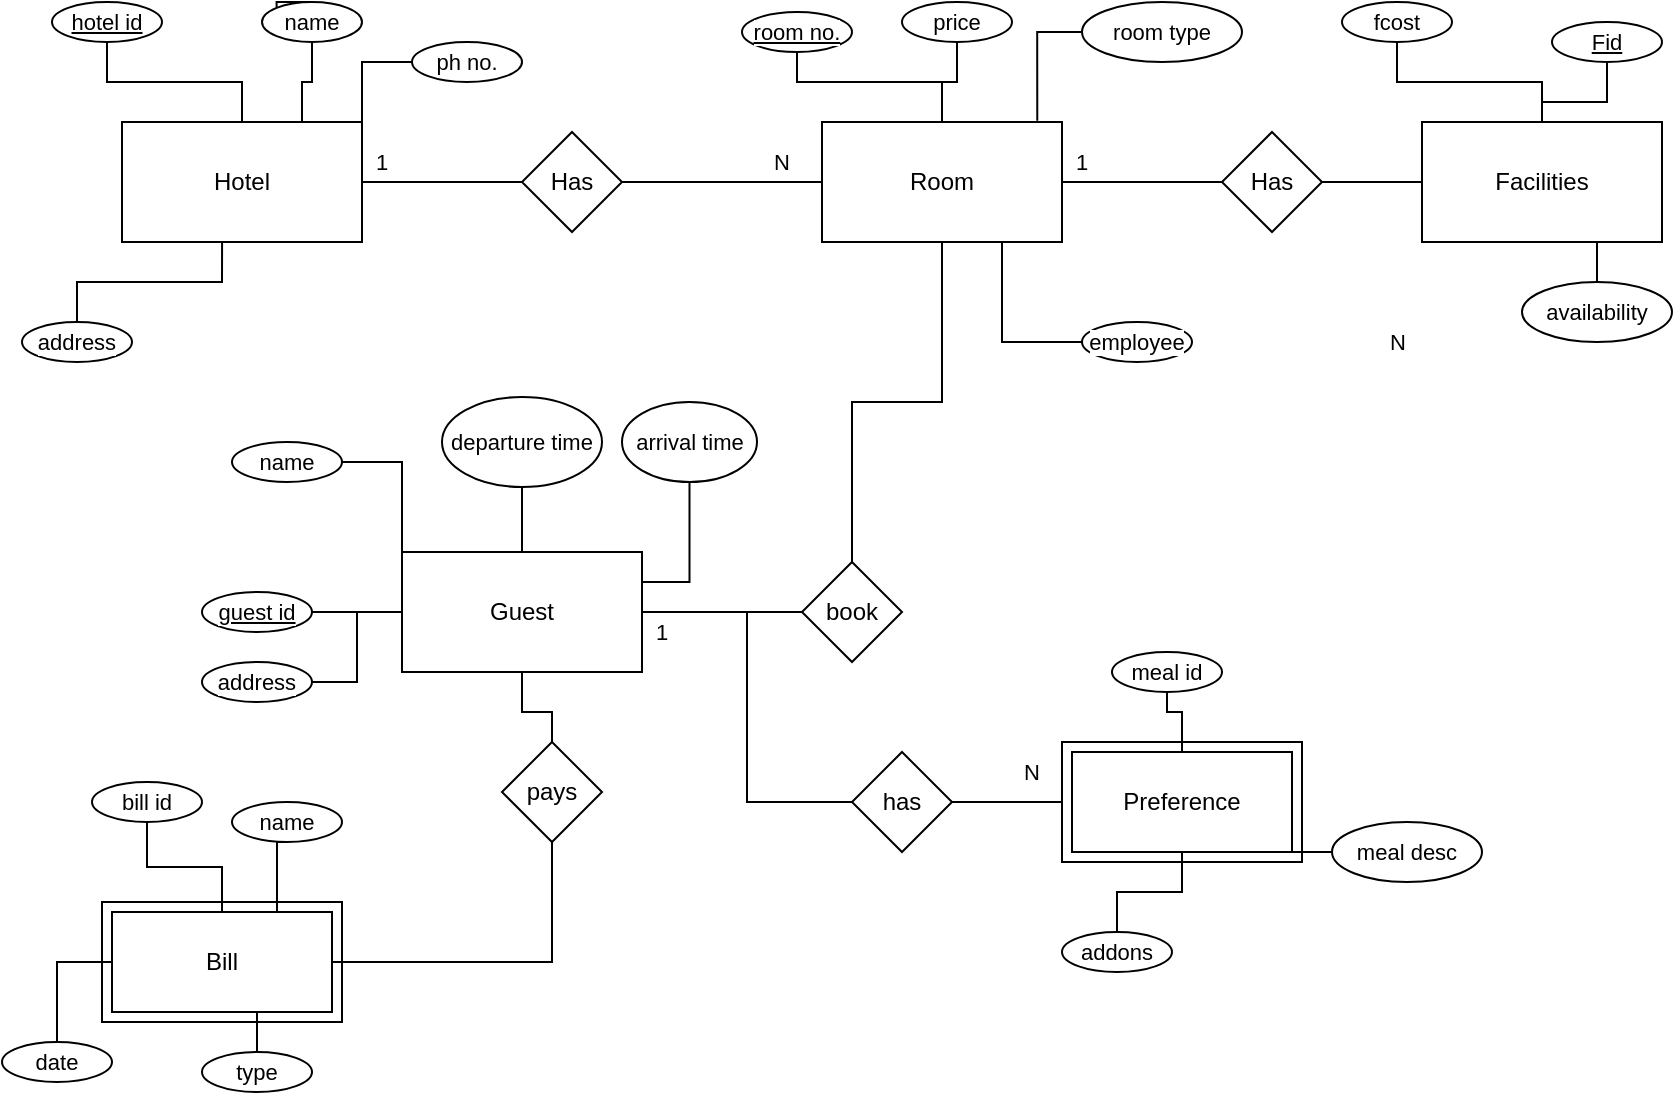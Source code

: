 <mxfile version="23.1.6" type="github">
  <diagram id="R2lEEEUBdFMjLlhIrx00" name="Page-1">
    <mxGraphModel dx="1173" dy="624" grid="1" gridSize="10" guides="1" tooltips="1" connect="1" arrows="1" fold="1" page="1" pageScale="1" pageWidth="850" pageHeight="1100" math="0" shadow="0" extFonts="Permanent Marker^https://fonts.googleapis.com/css?family=Permanent+Marker">
      <root>
        <mxCell id="0" />
        <mxCell id="1" parent="0" />
        <mxCell id="X7LjUGPbY0fBhvlBGE30-14" value="" style="edgeStyle=orthogonalEdgeStyle;rounded=0;orthogonalLoop=1;jettySize=auto;html=1;endArrow=none;endFill=0;" edge="1" parent="1" source="X7LjUGPbY0fBhvlBGE30-1" target="X7LjUGPbY0fBhvlBGE30-9">
          <mxGeometry relative="1" as="geometry" />
        </mxCell>
        <mxCell id="X7LjUGPbY0fBhvlBGE30-1" value="Hotel" style="rounded=0;whiteSpace=wrap;html=1;" vertex="1" parent="1">
          <mxGeometry x="60" y="70" width="120" height="60" as="geometry" />
        </mxCell>
        <mxCell id="X7LjUGPbY0fBhvlBGE30-16" value="" style="edgeStyle=orthogonalEdgeStyle;rounded=0;orthogonalLoop=1;jettySize=auto;html=1;endArrow=none;endFill=0;" edge="1" parent="1" source="X7LjUGPbY0fBhvlBGE30-2" target="X7LjUGPbY0fBhvlBGE30-12">
          <mxGeometry relative="1" as="geometry" />
        </mxCell>
        <mxCell id="X7LjUGPbY0fBhvlBGE30-22" value="" style="edgeStyle=orthogonalEdgeStyle;rounded=0;orthogonalLoop=1;jettySize=auto;html=1;endArrow=none;endFill=0;" edge="1" parent="1" source="X7LjUGPbY0fBhvlBGE30-2" target="X7LjUGPbY0fBhvlBGE30-10">
          <mxGeometry relative="1" as="geometry" />
        </mxCell>
        <mxCell id="X7LjUGPbY0fBhvlBGE30-113" style="edgeStyle=orthogonalEdgeStyle;rounded=0;orthogonalLoop=1;jettySize=auto;html=1;entryX=0.5;entryY=1;entryDx=0;entryDy=0;strokeColor=default;align=center;verticalAlign=middle;fontFamily=Helvetica;fontSize=11;fontColor=default;labelBackgroundColor=default;endArrow=none;endFill=0;" edge="1" parent="1" source="X7LjUGPbY0fBhvlBGE30-2" target="X7LjUGPbY0fBhvlBGE30-41">
          <mxGeometry relative="1" as="geometry" />
        </mxCell>
        <mxCell id="X7LjUGPbY0fBhvlBGE30-2" value="Room" style="rounded=0;whiteSpace=wrap;html=1;" vertex="1" parent="1">
          <mxGeometry x="410" y="70" width="120" height="60" as="geometry" />
        </mxCell>
        <mxCell id="X7LjUGPbY0fBhvlBGE30-3" value="Facilities" style="rounded=0;whiteSpace=wrap;html=1;" vertex="1" parent="1">
          <mxGeometry x="710" y="70" width="120" height="60" as="geometry" />
        </mxCell>
        <mxCell id="X7LjUGPbY0fBhvlBGE30-28" style="edgeStyle=orthogonalEdgeStyle;rounded=0;orthogonalLoop=1;jettySize=auto;html=1;entryX=0;entryY=0.5;entryDx=0;entryDy=0;strokeColor=default;align=center;verticalAlign=middle;fontFamily=Helvetica;fontSize=11;fontColor=default;labelBackgroundColor=default;endArrow=none;endFill=0;" edge="1" parent="1" source="X7LjUGPbY0fBhvlBGE30-4" target="X7LjUGPbY0fBhvlBGE30-13">
          <mxGeometry relative="1" as="geometry" />
        </mxCell>
        <mxCell id="X7LjUGPbY0fBhvlBGE30-33" style="edgeStyle=orthogonalEdgeStyle;rounded=0;orthogonalLoop=1;jettySize=auto;html=1;entryX=0.5;entryY=0;entryDx=0;entryDy=0;strokeColor=default;align=center;verticalAlign=middle;fontFamily=Helvetica;fontSize=11;fontColor=default;labelBackgroundColor=default;endArrow=none;endFill=0;" edge="1" parent="1" source="X7LjUGPbY0fBhvlBGE30-4" target="X7LjUGPbY0fBhvlBGE30-30">
          <mxGeometry relative="1" as="geometry" />
        </mxCell>
        <mxCell id="X7LjUGPbY0fBhvlBGE30-95" style="edgeStyle=orthogonalEdgeStyle;rounded=0;orthogonalLoop=1;jettySize=auto;html=1;entryX=0.5;entryY=1;entryDx=0;entryDy=0;strokeColor=default;align=center;verticalAlign=middle;fontFamily=Helvetica;fontSize=11;fontColor=default;labelBackgroundColor=default;endArrow=none;endFill=0;" edge="1" parent="1" source="X7LjUGPbY0fBhvlBGE30-4" target="X7LjUGPbY0fBhvlBGE30-53">
          <mxGeometry relative="1" as="geometry" />
        </mxCell>
        <mxCell id="X7LjUGPbY0fBhvlBGE30-4" value="Guest" style="rounded=0;whiteSpace=wrap;html=1;" vertex="1" parent="1">
          <mxGeometry x="200" y="285" width="120" height="60" as="geometry" />
        </mxCell>
        <mxCell id="X7LjUGPbY0fBhvlBGE30-5" value="" style="rounded=0;whiteSpace=wrap;html=1;" vertex="1" parent="1">
          <mxGeometry x="50" y="460" width="120" height="60" as="geometry" />
        </mxCell>
        <mxCell id="X7LjUGPbY0fBhvlBGE30-7" value="" style="rounded=0;whiteSpace=wrap;html=1;" vertex="1" parent="1">
          <mxGeometry x="530" y="380" width="120" height="60" as="geometry" />
        </mxCell>
        <mxCell id="X7LjUGPbY0fBhvlBGE30-15" value="" style="edgeStyle=orthogonalEdgeStyle;rounded=0;orthogonalLoop=1;jettySize=auto;html=1;strokeColor=default;endArrow=none;endFill=0;" edge="1" parent="1" source="X7LjUGPbY0fBhvlBGE30-9" target="X7LjUGPbY0fBhvlBGE30-2">
          <mxGeometry relative="1" as="geometry" />
        </mxCell>
        <mxCell id="X7LjUGPbY0fBhvlBGE30-9" value="Has" style="rhombus;whiteSpace=wrap;html=1;" vertex="1" parent="1">
          <mxGeometry x="260" y="75" width="50" height="50" as="geometry" />
        </mxCell>
        <mxCell id="X7LjUGPbY0fBhvlBGE30-121" style="edgeStyle=orthogonalEdgeStyle;rounded=0;orthogonalLoop=1;jettySize=auto;html=1;strokeColor=default;align=center;verticalAlign=middle;fontFamily=Helvetica;fontSize=11;fontColor=default;labelBackgroundColor=default;endArrow=none;endFill=0;" edge="1" parent="1" source="X7LjUGPbY0fBhvlBGE30-10" target="X7LjUGPbY0fBhvlBGE30-3">
          <mxGeometry relative="1" as="geometry" />
        </mxCell>
        <mxCell id="X7LjUGPbY0fBhvlBGE30-10" value="Has" style="rhombus;whiteSpace=wrap;html=1;" vertex="1" parent="1">
          <mxGeometry x="610" y="75" width="50" height="50" as="geometry" />
        </mxCell>
        <mxCell id="X7LjUGPbY0fBhvlBGE30-26" value="" style="edgeStyle=orthogonalEdgeStyle;rounded=0;orthogonalLoop=1;jettySize=auto;html=1;strokeColor=default;align=center;verticalAlign=middle;fontFamily=Helvetica;fontSize=11;fontColor=default;labelBackgroundColor=default;endArrow=none;endFill=0;" edge="1" parent="1" source="X7LjUGPbY0fBhvlBGE30-12" target="X7LjUGPbY0fBhvlBGE30-4">
          <mxGeometry relative="1" as="geometry" />
        </mxCell>
        <mxCell id="X7LjUGPbY0fBhvlBGE30-12" value="book" style="rhombus;whiteSpace=wrap;html=1;" vertex="1" parent="1">
          <mxGeometry x="400" y="290" width="50" height="50" as="geometry" />
        </mxCell>
        <mxCell id="X7LjUGPbY0fBhvlBGE30-29" style="edgeStyle=orthogonalEdgeStyle;rounded=0;orthogonalLoop=1;jettySize=auto;html=1;exitX=1;exitY=0.5;exitDx=0;exitDy=0;entryX=0;entryY=0.5;entryDx=0;entryDy=0;strokeColor=default;align=center;verticalAlign=middle;fontFamily=Helvetica;fontSize=11;fontColor=default;labelBackgroundColor=default;endArrow=none;endFill=0;" edge="1" parent="1" source="X7LjUGPbY0fBhvlBGE30-13" target="X7LjUGPbY0fBhvlBGE30-7">
          <mxGeometry relative="1" as="geometry" />
        </mxCell>
        <mxCell id="X7LjUGPbY0fBhvlBGE30-13" value="has" style="rhombus;whiteSpace=wrap;html=1;" vertex="1" parent="1">
          <mxGeometry x="425" y="385" width="50" height="50" as="geometry" />
        </mxCell>
        <mxCell id="X7LjUGPbY0fBhvlBGE30-104" style="edgeStyle=orthogonalEdgeStyle;rounded=0;orthogonalLoop=1;jettySize=auto;html=1;entryX=0.5;entryY=1;entryDx=0;entryDy=0;strokeColor=default;align=center;verticalAlign=middle;fontFamily=Helvetica;fontSize=11;fontColor=default;labelBackgroundColor=default;endArrow=none;endFill=0;" edge="1" parent="1" source="X7LjUGPbY0fBhvlBGE30-19" target="X7LjUGPbY0fBhvlBGE30-30">
          <mxGeometry relative="1" as="geometry" />
        </mxCell>
        <mxCell id="X7LjUGPbY0fBhvlBGE30-19" value="Bill" style="rounded=0;whiteSpace=wrap;html=1;" vertex="1" parent="1">
          <mxGeometry x="55" y="465" width="110" height="50" as="geometry" />
        </mxCell>
        <mxCell id="X7LjUGPbY0fBhvlBGE30-90" style="edgeStyle=orthogonalEdgeStyle;rounded=0;orthogonalLoop=1;jettySize=auto;html=1;entryX=0.5;entryY=1;entryDx=0;entryDy=0;strokeColor=default;align=center;verticalAlign=middle;fontFamily=Helvetica;fontSize=11;fontColor=default;labelBackgroundColor=default;endArrow=none;endFill=0;" edge="1" parent="1" source="X7LjUGPbY0fBhvlBGE30-20" target="X7LjUGPbY0fBhvlBGE30-64">
          <mxGeometry relative="1" as="geometry" />
        </mxCell>
        <mxCell id="X7LjUGPbY0fBhvlBGE30-20" value="Preference" style="rounded=0;whiteSpace=wrap;html=1;" vertex="1" parent="1">
          <mxGeometry x="535" y="385" width="110" height="50" as="geometry" />
        </mxCell>
        <mxCell id="X7LjUGPbY0fBhvlBGE30-30" value="pays" style="rhombus;whiteSpace=wrap;html=1;" vertex="1" parent="1">
          <mxGeometry x="250" y="380" width="50" height="50" as="geometry" />
        </mxCell>
        <mxCell id="X7LjUGPbY0fBhvlBGE30-71" style="edgeStyle=orthogonalEdgeStyle;rounded=0;orthogonalLoop=1;jettySize=auto;html=1;exitX=0.5;exitY=1;exitDx=0;exitDy=0;strokeColor=default;align=center;verticalAlign=middle;fontFamily=Helvetica;fontSize=11;fontColor=default;labelBackgroundColor=default;endArrow=none;endFill=0;" edge="1" parent="1" source="X7LjUGPbY0fBhvlBGE30-36" target="X7LjUGPbY0fBhvlBGE30-1">
          <mxGeometry relative="1" as="geometry" />
        </mxCell>
        <mxCell id="X7LjUGPbY0fBhvlBGE30-36" value="&lt;u&gt;hotel id&lt;/u&gt;" style="ellipse;whiteSpace=wrap;html=1;fontFamily=Helvetica;fontSize=11;fontColor=default;labelBackgroundColor=default;" vertex="1" parent="1">
          <mxGeometry x="25" y="10" width="55" height="20" as="geometry" />
        </mxCell>
        <mxCell id="X7LjUGPbY0fBhvlBGE30-72" style="edgeStyle=orthogonalEdgeStyle;rounded=0;orthogonalLoop=1;jettySize=auto;html=1;entryX=0.75;entryY=0;entryDx=0;entryDy=0;strokeColor=default;align=center;verticalAlign=middle;fontFamily=Helvetica;fontSize=11;fontColor=default;labelBackgroundColor=default;endArrow=none;endFill=0;" edge="1" parent="1" source="X7LjUGPbY0fBhvlBGE30-38" target="X7LjUGPbY0fBhvlBGE30-1">
          <mxGeometry relative="1" as="geometry" />
        </mxCell>
        <mxCell id="X7LjUGPbY0fBhvlBGE30-38" value="name" style="ellipse;whiteSpace=wrap;html=1;fontFamily=Helvetica;fontSize=11;fontColor=default;labelBackgroundColor=default;" vertex="1" parent="1">
          <mxGeometry x="130" y="10" width="50" height="20" as="geometry" />
        </mxCell>
        <mxCell id="X7LjUGPbY0fBhvlBGE30-73" style="edgeStyle=orthogonalEdgeStyle;rounded=0;orthogonalLoop=1;jettySize=auto;html=1;entryX=1;entryY=0;entryDx=0;entryDy=0;strokeColor=default;align=center;verticalAlign=middle;fontFamily=Helvetica;fontSize=11;fontColor=default;labelBackgroundColor=default;endArrow=none;endFill=0;" edge="1" parent="1" source="X7LjUGPbY0fBhvlBGE30-39" target="X7LjUGPbY0fBhvlBGE30-1">
          <mxGeometry relative="1" as="geometry" />
        </mxCell>
        <mxCell id="X7LjUGPbY0fBhvlBGE30-39" value="ph no." style="ellipse;whiteSpace=wrap;html=1;fontFamily=Helvetica;fontSize=11;fontColor=default;labelBackgroundColor=default;" vertex="1" parent="1">
          <mxGeometry x="205" y="30" width="55" height="20" as="geometry" />
        </mxCell>
        <mxCell id="X7LjUGPbY0fBhvlBGE30-40" value="address" style="ellipse;whiteSpace=wrap;html=1;fontFamily=Helvetica;fontSize=11;fontColor=default;labelBackgroundColor=default;" vertex="1" parent="1">
          <mxGeometry x="10" y="170" width="55" height="20" as="geometry" />
        </mxCell>
        <mxCell id="X7LjUGPbY0fBhvlBGE30-41" value="&lt;u&gt;room no.&lt;/u&gt;" style="ellipse;whiteSpace=wrap;html=1;fontFamily=Helvetica;fontSize=11;fontColor=default;labelBackgroundColor=default;" vertex="1" parent="1">
          <mxGeometry x="370" y="15" width="55" height="20" as="geometry" />
        </mxCell>
        <mxCell id="X7LjUGPbY0fBhvlBGE30-78" style="edgeStyle=orthogonalEdgeStyle;rounded=0;orthogonalLoop=1;jettySize=auto;html=1;strokeColor=default;align=center;verticalAlign=middle;fontFamily=Helvetica;fontSize=11;fontColor=default;labelBackgroundColor=default;endArrow=none;endFill=0;" edge="1" parent="1" source="X7LjUGPbY0fBhvlBGE30-42" target="X7LjUGPbY0fBhvlBGE30-2">
          <mxGeometry relative="1" as="geometry" />
        </mxCell>
        <mxCell id="X7LjUGPbY0fBhvlBGE30-42" value="price" style="ellipse;whiteSpace=wrap;html=1;fontFamily=Helvetica;fontSize=11;fontColor=default;labelBackgroundColor=default;" vertex="1" parent="1">
          <mxGeometry x="450" y="10" width="55" height="20" as="geometry" />
        </mxCell>
        <mxCell id="X7LjUGPbY0fBhvlBGE30-43" value="room type" style="ellipse;whiteSpace=wrap;html=1;fontFamily=Helvetica;fontSize=11;fontColor=default;labelBackgroundColor=default;" vertex="1" parent="1">
          <mxGeometry x="540" y="10" width="80" height="30" as="geometry" />
        </mxCell>
        <mxCell id="X7LjUGPbY0fBhvlBGE30-81" style="edgeStyle=orthogonalEdgeStyle;rounded=0;orthogonalLoop=1;jettySize=auto;html=1;strokeColor=default;align=center;verticalAlign=middle;fontFamily=Helvetica;fontSize=11;fontColor=default;labelBackgroundColor=default;endArrow=none;endFill=0;" edge="1" parent="1" source="X7LjUGPbY0fBhvlBGE30-44" target="X7LjUGPbY0fBhvlBGE30-3">
          <mxGeometry relative="1" as="geometry" />
        </mxCell>
        <mxCell id="X7LjUGPbY0fBhvlBGE30-44" value="fcost" style="ellipse;whiteSpace=wrap;html=1;fontFamily=Helvetica;fontSize=11;fontColor=default;labelBackgroundColor=default;" vertex="1" parent="1">
          <mxGeometry x="670" y="10" width="55" height="20" as="geometry" />
        </mxCell>
        <mxCell id="X7LjUGPbY0fBhvlBGE30-82" style="edgeStyle=orthogonalEdgeStyle;rounded=0;orthogonalLoop=1;jettySize=auto;html=1;strokeColor=default;align=center;verticalAlign=middle;fontFamily=Helvetica;fontSize=11;fontColor=default;labelBackgroundColor=default;endArrow=none;endFill=0;" edge="1" parent="1" source="X7LjUGPbY0fBhvlBGE30-45" target="X7LjUGPbY0fBhvlBGE30-3">
          <mxGeometry relative="1" as="geometry" />
        </mxCell>
        <mxCell id="X7LjUGPbY0fBhvlBGE30-45" value="&lt;u&gt;Fid&lt;/u&gt;" style="ellipse;whiteSpace=wrap;html=1;fontFamily=Helvetica;fontSize=11;fontColor=default;labelBackgroundColor=default;" vertex="1" parent="1">
          <mxGeometry x="775" y="20" width="55" height="20" as="geometry" />
        </mxCell>
        <mxCell id="X7LjUGPbY0fBhvlBGE30-83" style="edgeStyle=orthogonalEdgeStyle;rounded=0;orthogonalLoop=1;jettySize=auto;html=1;strokeColor=default;align=center;verticalAlign=middle;fontFamily=Helvetica;fontSize=11;fontColor=default;labelBackgroundColor=default;endArrow=none;endFill=0;" edge="1" parent="1" source="X7LjUGPbY0fBhvlBGE30-46" target="X7LjUGPbY0fBhvlBGE30-3">
          <mxGeometry relative="1" as="geometry" />
        </mxCell>
        <mxCell id="X7LjUGPbY0fBhvlBGE30-46" value="availability" style="ellipse;whiteSpace=wrap;html=1;fontFamily=Helvetica;fontSize=11;fontColor=default;labelBackgroundColor=default;" vertex="1" parent="1">
          <mxGeometry x="760" y="150" width="75" height="30" as="geometry" />
        </mxCell>
        <mxCell id="X7LjUGPbY0fBhvlBGE30-97" style="edgeStyle=orthogonalEdgeStyle;rounded=0;orthogonalLoop=1;jettySize=auto;html=1;entryX=0;entryY=0;entryDx=0;entryDy=0;strokeColor=default;align=center;verticalAlign=middle;fontFamily=Helvetica;fontSize=11;fontColor=default;labelBackgroundColor=default;endArrow=none;endFill=0;" edge="1" parent="1" source="X7LjUGPbY0fBhvlBGE30-51" target="X7LjUGPbY0fBhvlBGE30-4">
          <mxGeometry relative="1" as="geometry" />
        </mxCell>
        <mxCell id="X7LjUGPbY0fBhvlBGE30-51" value="name" style="ellipse;whiteSpace=wrap;html=1;fontFamily=Helvetica;fontSize=11;fontColor=default;labelBackgroundColor=default;" vertex="1" parent="1">
          <mxGeometry x="115" y="230" width="55" height="20" as="geometry" />
        </mxCell>
        <mxCell id="X7LjUGPbY0fBhvlBGE30-98" style="edgeStyle=orthogonalEdgeStyle;rounded=0;orthogonalLoop=1;jettySize=auto;html=1;strokeColor=default;align=center;verticalAlign=middle;fontFamily=Helvetica;fontSize=11;fontColor=default;labelBackgroundColor=default;endArrow=none;endFill=0;" edge="1" parent="1" source="X7LjUGPbY0fBhvlBGE30-52" target="X7LjUGPbY0fBhvlBGE30-4">
          <mxGeometry relative="1" as="geometry" />
        </mxCell>
        <mxCell id="X7LjUGPbY0fBhvlBGE30-52" value="&lt;u&gt;guest id&lt;/u&gt;" style="ellipse;whiteSpace=wrap;html=1;fontFamily=Helvetica;fontSize=11;fontColor=default;labelBackgroundColor=default;" vertex="1" parent="1">
          <mxGeometry x="100" y="305" width="55" height="20" as="geometry" />
        </mxCell>
        <mxCell id="X7LjUGPbY0fBhvlBGE30-53" value="departure time" style="ellipse;whiteSpace=wrap;html=1;fontFamily=Helvetica;fontSize=11;fontColor=default;labelBackgroundColor=default;" vertex="1" parent="1">
          <mxGeometry x="220" y="207.5" width="80" height="45" as="geometry" />
        </mxCell>
        <mxCell id="X7LjUGPbY0fBhvlBGE30-94" style="edgeStyle=orthogonalEdgeStyle;rounded=0;orthogonalLoop=1;jettySize=auto;html=1;entryX=1;entryY=0.25;entryDx=0;entryDy=0;strokeColor=default;align=center;verticalAlign=middle;fontFamily=Helvetica;fontSize=11;fontColor=default;labelBackgroundColor=default;endArrow=none;endFill=0;" edge="1" parent="1" source="X7LjUGPbY0fBhvlBGE30-54" target="X7LjUGPbY0fBhvlBGE30-4">
          <mxGeometry relative="1" as="geometry" />
        </mxCell>
        <mxCell id="X7LjUGPbY0fBhvlBGE30-54" value="arrival time" style="ellipse;whiteSpace=wrap;html=1;fontFamily=Helvetica;fontSize=11;fontColor=default;labelBackgroundColor=default;" vertex="1" parent="1">
          <mxGeometry x="310" y="210" width="67.5" height="40" as="geometry" />
        </mxCell>
        <mxCell id="X7LjUGPbY0fBhvlBGE30-99" style="edgeStyle=orthogonalEdgeStyle;rounded=0;orthogonalLoop=1;jettySize=auto;html=1;strokeColor=default;align=center;verticalAlign=middle;fontFamily=Helvetica;fontSize=11;fontColor=default;labelBackgroundColor=default;endArrow=none;endFill=0;" edge="1" parent="1" source="X7LjUGPbY0fBhvlBGE30-55" target="X7LjUGPbY0fBhvlBGE30-4">
          <mxGeometry relative="1" as="geometry" />
        </mxCell>
        <mxCell id="X7LjUGPbY0fBhvlBGE30-55" value="address" style="ellipse;whiteSpace=wrap;html=1;fontFamily=Helvetica;fontSize=11;fontColor=default;labelBackgroundColor=default;" vertex="1" parent="1">
          <mxGeometry x="100" y="340" width="55" height="20" as="geometry" />
        </mxCell>
        <mxCell id="X7LjUGPbY0fBhvlBGE30-89" style="edgeStyle=orthogonalEdgeStyle;rounded=0;orthogonalLoop=1;jettySize=auto;html=1;entryX=1;entryY=0.5;entryDx=0;entryDy=0;strokeColor=default;align=center;verticalAlign=middle;fontFamily=Helvetica;fontSize=11;fontColor=default;labelBackgroundColor=default;endArrow=none;endFill=0;" edge="1" parent="1" source="X7LjUGPbY0fBhvlBGE30-61" target="X7LjUGPbY0fBhvlBGE30-20">
          <mxGeometry relative="1" as="geometry" />
        </mxCell>
        <mxCell id="X7LjUGPbY0fBhvlBGE30-61" value="meal desc" style="ellipse;whiteSpace=wrap;html=1;fontFamily=Helvetica;fontSize=11;fontColor=default;labelBackgroundColor=default;" vertex="1" parent="1">
          <mxGeometry x="665" y="420" width="75" height="30" as="geometry" />
        </mxCell>
        <mxCell id="X7LjUGPbY0fBhvlBGE30-92" style="edgeStyle=orthogonalEdgeStyle;rounded=0;orthogonalLoop=1;jettySize=auto;html=1;entryX=0.5;entryY=1;entryDx=0;entryDy=0;strokeColor=default;align=center;verticalAlign=middle;fontFamily=Helvetica;fontSize=11;fontColor=default;labelBackgroundColor=default;endArrow=none;endFill=0;" edge="1" parent="1" source="X7LjUGPbY0fBhvlBGE30-63" target="X7LjUGPbY0fBhvlBGE30-20">
          <mxGeometry relative="1" as="geometry" />
        </mxCell>
        <mxCell id="X7LjUGPbY0fBhvlBGE30-63" value="addons" style="ellipse;whiteSpace=wrap;html=1;fontFamily=Helvetica;fontSize=11;fontColor=default;labelBackgroundColor=default;" vertex="1" parent="1">
          <mxGeometry x="530" y="475" width="55" height="20" as="geometry" />
        </mxCell>
        <mxCell id="X7LjUGPbY0fBhvlBGE30-64" value="meal id" style="ellipse;whiteSpace=wrap;html=1;fontFamily=Helvetica;fontSize=11;fontColor=default;labelBackgroundColor=default;" vertex="1" parent="1">
          <mxGeometry x="555" y="335" width="55" height="20" as="geometry" />
        </mxCell>
        <mxCell id="X7LjUGPbY0fBhvlBGE30-105" style="edgeStyle=orthogonalEdgeStyle;rounded=0;orthogonalLoop=1;jettySize=auto;html=1;exitX=0.5;exitY=1;exitDx=0;exitDy=0;entryX=0.75;entryY=0;entryDx=0;entryDy=0;strokeColor=default;align=center;verticalAlign=middle;fontFamily=Helvetica;fontSize=11;fontColor=default;labelBackgroundColor=default;endArrow=none;endFill=0;" edge="1" parent="1" source="X7LjUGPbY0fBhvlBGE30-67" target="X7LjUGPbY0fBhvlBGE30-19">
          <mxGeometry relative="1" as="geometry" />
        </mxCell>
        <mxCell id="X7LjUGPbY0fBhvlBGE30-67" value="name" style="ellipse;whiteSpace=wrap;html=1;fontFamily=Helvetica;fontSize=11;fontColor=default;labelBackgroundColor=default;" vertex="1" parent="1">
          <mxGeometry x="115" y="410" width="55" height="20" as="geometry" />
        </mxCell>
        <mxCell id="X7LjUGPbY0fBhvlBGE30-100" style="edgeStyle=orthogonalEdgeStyle;rounded=0;orthogonalLoop=1;jettySize=auto;html=1;strokeColor=default;align=center;verticalAlign=middle;fontFamily=Helvetica;fontSize=11;fontColor=default;labelBackgroundColor=default;endArrow=none;endFill=0;" edge="1" parent="1" source="X7LjUGPbY0fBhvlBGE30-68" target="X7LjUGPbY0fBhvlBGE30-19">
          <mxGeometry relative="1" as="geometry" />
        </mxCell>
        <mxCell id="X7LjUGPbY0fBhvlBGE30-68" value="bill id" style="ellipse;whiteSpace=wrap;html=1;fontFamily=Helvetica;fontSize=11;fontColor=default;labelBackgroundColor=default;" vertex="1" parent="1">
          <mxGeometry x="45" y="400" width="55" height="20" as="geometry" />
        </mxCell>
        <mxCell id="X7LjUGPbY0fBhvlBGE30-108" style="edgeStyle=orthogonalEdgeStyle;rounded=0;orthogonalLoop=1;jettySize=auto;html=1;entryX=0;entryY=0.5;entryDx=0;entryDy=0;strokeColor=default;align=center;verticalAlign=middle;fontFamily=Helvetica;fontSize=11;fontColor=default;labelBackgroundColor=default;endArrow=none;endFill=0;" edge="1" parent="1" source="X7LjUGPbY0fBhvlBGE30-69" target="X7LjUGPbY0fBhvlBGE30-19">
          <mxGeometry relative="1" as="geometry" />
        </mxCell>
        <mxCell id="X7LjUGPbY0fBhvlBGE30-69" value="date" style="ellipse;whiteSpace=wrap;html=1;fontFamily=Helvetica;fontSize=11;fontColor=default;labelBackgroundColor=default;" vertex="1" parent="1">
          <mxGeometry y="530" width="55" height="20" as="geometry" />
        </mxCell>
        <mxCell id="X7LjUGPbY0fBhvlBGE30-106" style="edgeStyle=orthogonalEdgeStyle;rounded=0;orthogonalLoop=1;jettySize=auto;html=1;exitX=0.5;exitY=0;exitDx=0;exitDy=0;strokeColor=default;align=center;verticalAlign=middle;fontFamily=Helvetica;fontSize=11;fontColor=default;labelBackgroundColor=default;endArrow=none;endFill=0;" edge="1" parent="1" source="X7LjUGPbY0fBhvlBGE30-70" target="X7LjUGPbY0fBhvlBGE30-19">
          <mxGeometry relative="1" as="geometry" />
        </mxCell>
        <mxCell id="X7LjUGPbY0fBhvlBGE30-70" value="type" style="ellipse;whiteSpace=wrap;html=1;fontFamily=Helvetica;fontSize=11;fontColor=default;labelBackgroundColor=default;" vertex="1" parent="1">
          <mxGeometry x="100" y="535" width="55" height="20" as="geometry" />
        </mxCell>
        <mxCell id="X7LjUGPbY0fBhvlBGE30-74" style="edgeStyle=orthogonalEdgeStyle;rounded=0;orthogonalLoop=1;jettySize=auto;html=1;entryX=0.417;entryY=1;entryDx=0;entryDy=0;entryPerimeter=0;strokeColor=default;align=center;verticalAlign=middle;fontFamily=Helvetica;fontSize=11;fontColor=default;labelBackgroundColor=default;endArrow=none;endFill=0;" edge="1" parent="1" source="X7LjUGPbY0fBhvlBGE30-40" target="X7LjUGPbY0fBhvlBGE30-1">
          <mxGeometry relative="1" as="geometry" />
        </mxCell>
        <mxCell id="X7LjUGPbY0fBhvlBGE30-80" style="edgeStyle=orthogonalEdgeStyle;rounded=0;orthogonalLoop=1;jettySize=auto;html=1;entryX=0.897;entryY=-0.011;entryDx=0;entryDy=0;entryPerimeter=0;strokeColor=default;align=center;verticalAlign=middle;fontFamily=Helvetica;fontSize=11;fontColor=default;labelBackgroundColor=default;endArrow=none;endFill=0;" edge="1" parent="1" source="X7LjUGPbY0fBhvlBGE30-43" target="X7LjUGPbY0fBhvlBGE30-2">
          <mxGeometry relative="1" as="geometry" />
        </mxCell>
        <mxCell id="X7LjUGPbY0fBhvlBGE30-103" style="edgeStyle=orthogonalEdgeStyle;rounded=0;orthogonalLoop=1;jettySize=auto;html=1;entryX=0.75;entryY=1;entryDx=0;entryDy=0;strokeColor=default;align=center;verticalAlign=middle;fontFamily=Helvetica;fontSize=11;fontColor=default;labelBackgroundColor=default;endArrow=none;endFill=0;" edge="1" parent="1" source="X7LjUGPbY0fBhvlBGE30-102" target="X7LjUGPbY0fBhvlBGE30-2">
          <mxGeometry relative="1" as="geometry" />
        </mxCell>
        <mxCell id="X7LjUGPbY0fBhvlBGE30-102" value="employee" style="ellipse;whiteSpace=wrap;html=1;fontFamily=Helvetica;fontSize=11;fontColor=default;labelBackgroundColor=default;" vertex="1" parent="1">
          <mxGeometry x="540" y="170" width="55" height="20" as="geometry" />
        </mxCell>
        <mxCell id="X7LjUGPbY0fBhvlBGE30-109" style="edgeStyle=orthogonalEdgeStyle;rounded=0;orthogonalLoop=1;jettySize=auto;html=1;exitX=0.5;exitY=0;exitDx=0;exitDy=0;entryX=0;entryY=0;entryDx=0;entryDy=0;strokeColor=default;align=center;verticalAlign=middle;fontFamily=Helvetica;fontSize=11;fontColor=default;labelBackgroundColor=default;endArrow=none;endFill=0;" edge="1" parent="1" source="X7LjUGPbY0fBhvlBGE30-38" target="X7LjUGPbY0fBhvlBGE30-38">
          <mxGeometry relative="1" as="geometry" />
        </mxCell>
        <mxCell id="X7LjUGPbY0fBhvlBGE30-111" value="1" style="text;strokeColor=none;align=center;fillColor=none;html=1;verticalAlign=middle;whiteSpace=wrap;rounded=0;fontFamily=Helvetica;fontSize=11;fontColor=default;labelBackgroundColor=default;" vertex="1" parent="1">
          <mxGeometry x="160" y="75" width="60" height="30" as="geometry" />
        </mxCell>
        <mxCell id="X7LjUGPbY0fBhvlBGE30-114" value="1" style="text;strokeColor=none;align=center;fillColor=none;html=1;verticalAlign=middle;whiteSpace=wrap;rounded=0;fontFamily=Helvetica;fontSize=11;fontColor=default;labelBackgroundColor=default;" vertex="1" parent="1">
          <mxGeometry x="510" y="75" width="60" height="30" as="geometry" />
        </mxCell>
        <mxCell id="X7LjUGPbY0fBhvlBGE30-115" value="1" style="text;strokeColor=none;align=center;fillColor=none;html=1;verticalAlign=middle;whiteSpace=wrap;rounded=0;fontFamily=Helvetica;fontSize=11;fontColor=default;labelBackgroundColor=default;" vertex="1" parent="1">
          <mxGeometry x="300" y="310" width="60" height="30" as="geometry" />
        </mxCell>
        <mxCell id="X7LjUGPbY0fBhvlBGE30-116" value="N" style="text;strokeColor=none;align=center;fillColor=none;html=1;verticalAlign=middle;whiteSpace=wrap;rounded=0;fontFamily=Helvetica;fontSize=11;fontColor=default;labelBackgroundColor=default;" vertex="1" parent="1">
          <mxGeometry x="350" y="65" width="80" height="50" as="geometry" />
        </mxCell>
        <mxCell id="X7LjUGPbY0fBhvlBGE30-117" value="N" style="text;strokeColor=none;align=center;fillColor=none;html=1;verticalAlign=middle;whiteSpace=wrap;rounded=0;fontFamily=Helvetica;fontSize=11;fontColor=default;labelBackgroundColor=default;" vertex="1" parent="1">
          <mxGeometry x="657.5" y="155" width="80" height="50" as="geometry" />
        </mxCell>
        <mxCell id="X7LjUGPbY0fBhvlBGE30-119" value="N" style="text;strokeColor=none;align=center;fillColor=none;html=1;verticalAlign=middle;whiteSpace=wrap;rounded=0;fontFamily=Helvetica;fontSize=11;fontColor=default;labelBackgroundColor=default;" vertex="1" parent="1">
          <mxGeometry x="475" y="370" width="80" height="50" as="geometry" />
        </mxCell>
      </root>
    </mxGraphModel>
  </diagram>
</mxfile>
